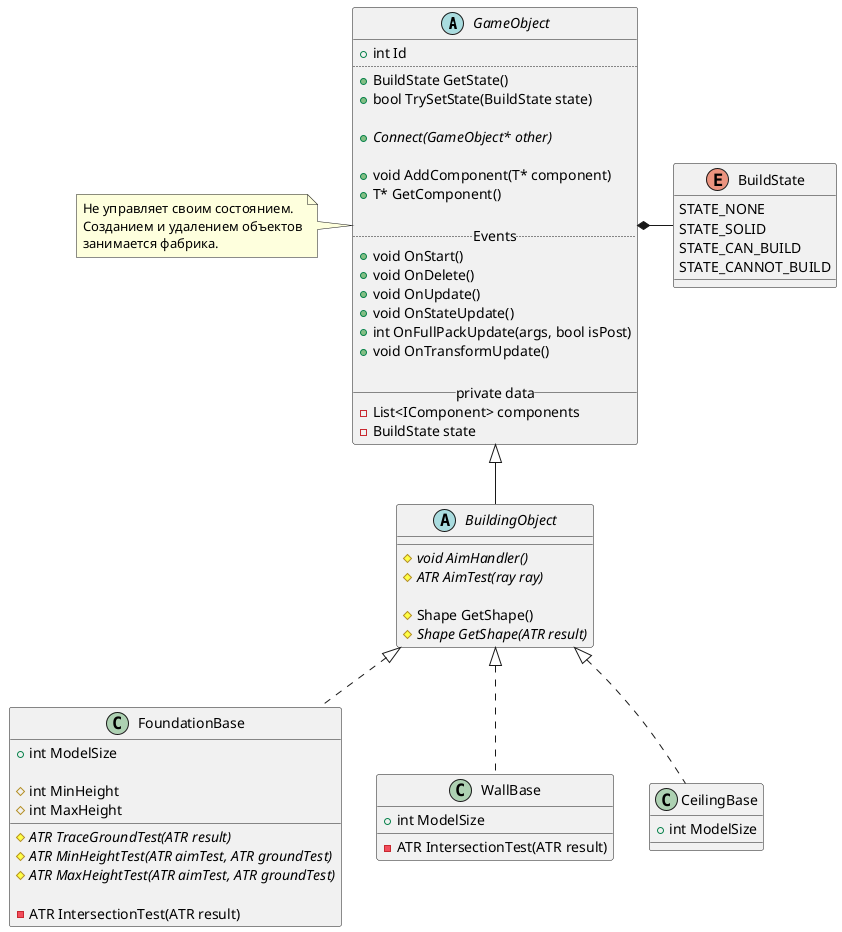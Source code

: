 @startuml GameObject

together {
	abstract class GameObject {
		+int Id
		....
		+BuildState GetState()
		+bool TrySetState(BuildState state)

		+{abstract} Connect(GameObject* other)

		+void AddComponent(T* component)
		+T* GetComponent()

		..Events..
		+void OnStart()
		+void OnDelete()
		+void OnUpdate()
		+void OnStateUpdate()
		+int OnFullPackUpdate(args, bool isPost)
		+void OnTransformUpdate()

		__private data__
		-List<IComponent> components
		-BuildState state
	}

	note left of GameObject: Не управляет своим состоянием.\nСозданием и удалением объектов\nзанимается фабрика.

	enum BuildState {
		STATE_NONE
		STATE_SOLID
		STATE_CAN_BUILD
		STATE_CANNOT_BUILD
	}
}

GameObject *-right- BuildState

abstract class BuildingObject extends GameObject {
	#{abstract}void AimHandler()
	#{abstract}ATR AimTest(ray ray)

	#Shape GetShape()
	#{abstract}Shape GetShape(ATR result)
}

class FoundationBase implements BuildingObject {
	+int ModelSize

	#int MinHeight
	#int MaxHeight

	#{abstract}ATR TraceGroundTest(ATR result)
	#{abstract}ATR MinHeightTest(ATR aimTest, ATR groundTest)
	#{abstract}ATR MaxHeightTest(ATR aimTest, ATR groundTest)

	-ATR IntersectionTest(ATR result)
}

class WallBase implements BuildingObject {
	+int ModelSize

	-ATR IntersectionTest(ATR result)
}

class CeilingBase implements BuildingObject {
	+int ModelSize
}

@enduml